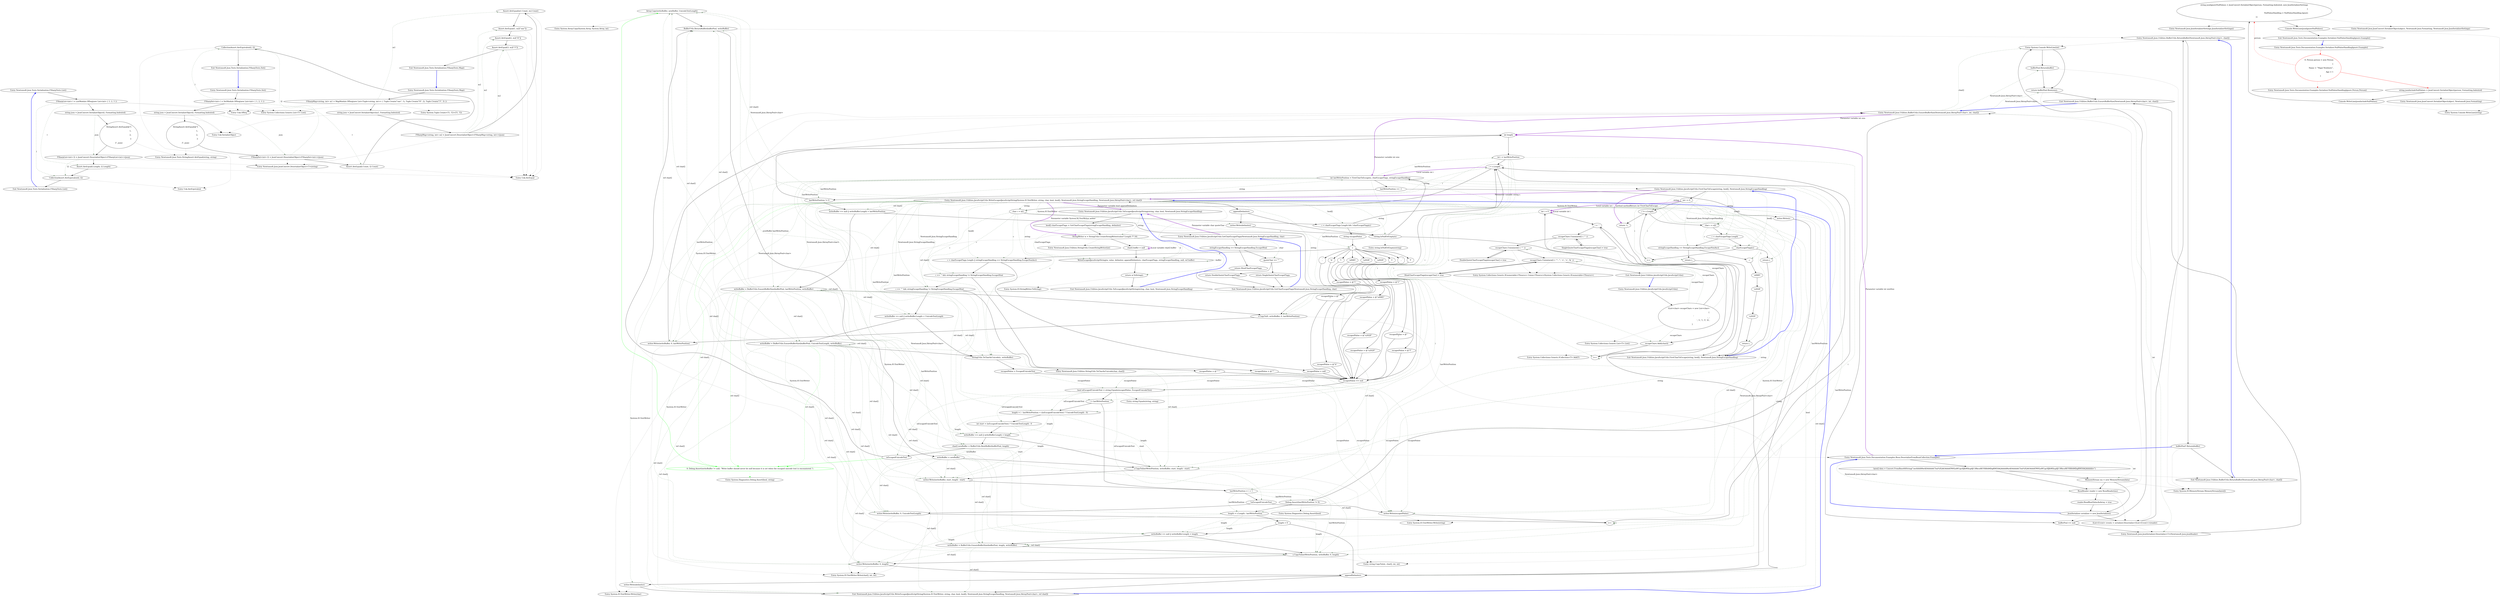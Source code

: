 digraph  {
m1_0 [cluster="Newtonsoft.Json.Tests.Serialization.FSharpTests.List()", file="FSharpTests.cs", label="Entry Newtonsoft.Json.Tests.Serialization.FSharpTests.List()", span="40-40"];
m1_1 [cluster="Newtonsoft.Json.Tests.Serialization.FSharpTests.List()", file="FSharpTests.cs", label="FSharpList<int> l = ListModule.OfSeq(new List<int> { 1, 2, 3 })", span="42-42"];
m1_2 [cluster="Newtonsoft.Json.Tests.Serialization.FSharpTests.List()", file="FSharpTests.cs", label="string json = JsonConvert.SerializeObject(l, Formatting.Indented)", span="44-44"];
m1_5 [cluster="Newtonsoft.Json.Tests.Serialization.FSharpTests.List()", file="FSharpTests.cs", label="Assert.AreEqual(l.Length, l2.Length)", span="54-54"];
m1_6 [cluster="Newtonsoft.Json.Tests.Serialization.FSharpTests.List()", file="FSharpTests.cs", label="CollectionAssert.AreEquivalent(l, l2)", span="55-55"];
m1_3 [cluster="Newtonsoft.Json.Tests.Serialization.FSharpTests.List()", file="FSharpTests.cs", label="StringAssert.AreEqual(@''[\r\n  1,\r\n  2,\r\n  3\r\n]'', json)", span="46-50"];
m1_4 [cluster="Newtonsoft.Json.Tests.Serialization.FSharpTests.List()", file="FSharpTests.cs", label="FSharpList<int> l2 = JsonConvert.DeserializeObject<FSharpList<int>>(json)", span="52-52"];
m1_7 [cluster="Newtonsoft.Json.Tests.Serialization.FSharpTests.List()", file="FSharpTests.cs", label="Exit Newtonsoft.Json.Tests.Serialization.FSharpTests.List()", span="40-40"];
m1_13 [cluster="Unk.AreEqual", file="FSharpTests.cs", label="Entry Unk.AreEqual", span=""];
m1_15 [cluster="Newtonsoft.Json.Tests.Serialization.FSharpTests.Set()", file="FSharpTests.cs", label="Entry Newtonsoft.Json.Tests.Serialization.FSharpTests.Set()", span="59-59"];
m1_16 [cluster="Newtonsoft.Json.Tests.Serialization.FSharpTests.Set()", file="FSharpTests.cs", label="FSharpSet<int> l = SetModule.OfSeq(new List<int> { 1, 2, 3 })", span="61-61"];
m1_17 [cluster="Newtonsoft.Json.Tests.Serialization.FSharpTests.Set()", file="FSharpTests.cs", label="string json = JsonConvert.SerializeObject(l, Formatting.Indented)", span="63-63"];
m1_20 [cluster="Newtonsoft.Json.Tests.Serialization.FSharpTests.Set()", file="FSharpTests.cs", label="Assert.AreEqual(l.Count, l2.Count)", span="73-73"];
m1_21 [cluster="Newtonsoft.Json.Tests.Serialization.FSharpTests.Set()", file="FSharpTests.cs", label="CollectionAssert.AreEquivalent(l, l2)", span="74-74"];
m1_18 [cluster="Newtonsoft.Json.Tests.Serialization.FSharpTests.Set()", file="FSharpTests.cs", label="StringAssert.AreEqual(@''[\r\n  1,\r\n  2,\r\n  3\r\n]'', json)", span="65-69"];
m1_19 [cluster="Newtonsoft.Json.Tests.Serialization.FSharpTests.Set()", file="FSharpTests.cs", label="FSharpSet<int> l2 = JsonConvert.DeserializeObject<FSharpSet<int>>(json)", span="71-71"];
m1_22 [cluster="Newtonsoft.Json.Tests.Serialization.FSharpTests.Set()", file="FSharpTests.cs", label="Exit Newtonsoft.Json.Tests.Serialization.FSharpTests.Set()", span="59-59"];
m1_10 [cluster="Unk.SerializeObject", file="FSharpTests.cs", label="Entry Unk.SerializeObject", span=""];
m1_14 [cluster="Unk.AreEquivalent", file="FSharpTests.cs", label="Entry Unk.AreEquivalent", span=""];
m1_11 [cluster="Newtonsoft.Json.Tests.StringAssert.AreEqual(string, string)", file="FSharpTests.cs", label="Entry Newtonsoft.Json.Tests.StringAssert.AreEqual(string, string)", span="338-338"];
m1_32 [cluster="System.Tuple.Create<T1, T2>(T1, T2)", file="FSharpTests.cs", label="Entry System.Tuple.Create<T1, T2>(T1, T2)", span="0-0"];
m1_23 [cluster="Newtonsoft.Json.Tests.Serialization.FSharpTests.Map()", file="FSharpTests.cs", label="Entry Newtonsoft.Json.Tests.Serialization.FSharpTests.Map()", span="78-78"];
m1_24 [cluster="Newtonsoft.Json.Tests.Serialization.FSharpTests.Map()", file="FSharpTests.cs", label="FSharpMap<string, int> m1 = MapModule.OfSeq(new List<Tuple<string, int>> { Tuple.Create(''one'', 1), Tuple.Create(''II'', 2), Tuple.Create(''3'', 3) })", span="80-80"];
m1_25 [cluster="Newtonsoft.Json.Tests.Serialization.FSharpTests.Map()", file="FSharpTests.cs", label="string json = JsonConvert.SerializeObject(m1, Formatting.Indented)", span="82-82"];
m1_27 [cluster="Newtonsoft.Json.Tests.Serialization.FSharpTests.Map()", file="FSharpTests.cs", label="Assert.AreEqual(m1.Count, m2.Count)", span="86-86"];
m1_26 [cluster="Newtonsoft.Json.Tests.Serialization.FSharpTests.Map()", file="FSharpTests.cs", label="FSharpMap<string, int> m2 = JsonConvert.DeserializeObject<FSharpMap<string, int>>(json)", span="84-84"];
m1_28 [cluster="Newtonsoft.Json.Tests.Serialization.FSharpTests.Map()", file="FSharpTests.cs", label="Assert.AreEqual(1, m2[''one''])", span="87-87"];
m1_29 [cluster="Newtonsoft.Json.Tests.Serialization.FSharpTests.Map()", file="FSharpTests.cs", label="Assert.AreEqual(2, m2[''II''])", span="88-88"];
m1_30 [cluster="Newtonsoft.Json.Tests.Serialization.FSharpTests.Map()", file="FSharpTests.cs", label="Assert.AreEqual(3, m2[''3''])", span="89-89"];
m1_31 [cluster="Newtonsoft.Json.Tests.Serialization.FSharpTests.Map()", file="FSharpTests.cs", label="Exit Newtonsoft.Json.Tests.Serialization.FSharpTests.Map()", span="78-78"];
m1_12 [cluster="Newtonsoft.Json.JsonConvert.DeserializeObject<T>(string)", file="FSharpTests.cs", label="Entry Newtonsoft.Json.JsonConvert.DeserializeObject<T>(string)", span="703-703"];
m1_9 [cluster="Unk.OfSeq", file="FSharpTests.cs", label="Entry Unk.OfSeq", span=""];
m1_8 [cluster="System.Collections.Generic.List<T>.List()", file="FSharpTests.cs", label="Entry System.Collections.Generic.List<T>.List()", span="0-0"];
m2_134 [cluster="System.Array.Copy(System.Array, System.Array, int)", file="JavaScriptUtils.cs", label="Entry System.Array.Copy(System.Array, System.Array, int)", span="0-0"];
m2_11 [cluster="Newtonsoft.Json.Utilities.BufferUtils.EnsureBufferSize(Newtonsoft.Json.IArrayPool<char>, int, char[])", file="JavaScriptUtils.cs", label="Entry Newtonsoft.Json.Utilities.BufferUtils.EnsureBufferSize(Newtonsoft.Json.IArrayPool<char>, int, char[])", span="59-59"];
m2_9 [cluster="Newtonsoft.Json.Utilities.BufferUtils.ReturnBuffer(Newtonsoft.Json.IArrayPool<char>, char[])", file="JavaScriptUtils.cs", label="Exit Newtonsoft.Json.Utilities.BufferUtils.ReturnBuffer(Newtonsoft.Json.IArrayPool<char>, char[])", span="54-54"];
m2_130 [cluster="System.IO.TextWriter.Write(char[], int, int)", file="JavaScriptUtils.cs", label="Entry System.IO.TextWriter.Write(char[], int, int)", span="0-0"];
m2_31 [cluster="System.Collections.Generic.List<T>.List()", file="JavaScriptUtils.cs", label="Entry System.Collections.Generic.List<T>.List()", span="0-0"];
m2_12 [cluster="Newtonsoft.Json.Utilities.BufferUtils.EnsureBufferSize(Newtonsoft.Json.IArrayPool<char>, int, char[])", file="JavaScriptUtils.cs", label="bufferPool == null", span="61-61"];
m2_13 [cluster="Newtonsoft.Json.JsonSerializer.Deserialize<T>(Newtonsoft.Json.JsonReader)", file="JavaScriptUtils.cs", label="Entry Newtonsoft.Json.JsonSerializer.Deserialize<T>(Newtonsoft.Json.JsonReader)", span="516-516"];
m2_14 [cluster="System.Console.WriteLine(int)", file="JavaScriptUtils.cs", label="Entry System.Console.WriteLine(int)", span="0-0"];
m2_15 [cluster="Newtonsoft.Json.Utilities.BufferUtils.EnsureBufferSize(Newtonsoft.Json.IArrayPool<char>, int, char[])", file="JavaScriptUtils.cs", label="bufferPool.Return(buffer)", span="68-68"];
m2_16 [cluster="Newtonsoft.Json.Utilities.BufferUtils.EnsureBufferSize(Newtonsoft.Json.IArrayPool<char>, int, char[])", file="JavaScriptUtils.cs", label="return bufferPool.Rent(size);", span="71-71"];
m2_17 [cluster="Newtonsoft.Json.Utilities.BufferUtils.EnsureBufferSize(Newtonsoft.Json.IArrayPool<char>, int, char[])", file="JavaScriptUtils.cs", label="Exit Newtonsoft.Json.Utilities.BufferUtils.EnsureBufferSize(Newtonsoft.Json.IArrayPool<char>, int, char[])", span="59-59"];
m2_143 [cluster="Newtonsoft.Json.Utilities.StringUtils.CreateStringWriter(int)", file="JavaScriptUtils.cs", label="Entry Newtonsoft.Json.Utilities.StringUtils.CreateStringWriter(int)", span="106-106"];
m2_18 [cluster="Newtonsoft.Json.Utilities.JavaScriptUtils.JavaScriptUtils()", file="JavaScriptUtils.cs", label="Entry Newtonsoft.Json.Utilities.JavaScriptUtils.JavaScriptUtils()", span="83-83"];
m2_20 [cluster="Newtonsoft.Json.Utilities.JavaScriptUtils.JavaScriptUtils()", file="JavaScriptUtils.cs", label="int i = 0", span="89-89"];
m2_19 [cluster="Newtonsoft.Json.Utilities.JavaScriptUtils.JavaScriptUtils()", file="JavaScriptUtils.cs", label="IList<char> escapeChars = new List<char>\r\n            {\r\n                '\n', '\r', '\t', '\\', '\f', '\b',\r\n            }", span="85-88"];
m2_21 [cluster="Newtonsoft.Json.Utilities.JavaScriptUtils.JavaScriptUtils()", file="JavaScriptUtils.cs", label="i < ' '", span="89-89"];
m2_22 [cluster="Newtonsoft.Json.Utilities.JavaScriptUtils.JavaScriptUtils()", file="JavaScriptUtils.cs", label="escapeChars.Add((char)i)", span="91-91"];
m2_23 [cluster="Newtonsoft.Json.Utilities.JavaScriptUtils.JavaScriptUtils()", file="JavaScriptUtils.cs", label="i++", span="89-89"];
m2_24 [cluster="Newtonsoft.Json.Utilities.JavaScriptUtils.JavaScriptUtils()", file="JavaScriptUtils.cs", label="escapeChars.Union(new[] { '\'' })", span="94-94"];
m2_26 [cluster="Newtonsoft.Json.Utilities.JavaScriptUtils.JavaScriptUtils()", file="JavaScriptUtils.cs", label="escapeChars.Union(new[] { '''' })", span="98-98"];
m2_28 [cluster="Newtonsoft.Json.Utilities.JavaScriptUtils.JavaScriptUtils()", file="JavaScriptUtils.cs", label="escapeChars.Union(new[] { '''', '\'', '<', '>', '&' })", span="102-102"];
m2_25 [cluster="Newtonsoft.Json.Utilities.JavaScriptUtils.JavaScriptUtils()", file="JavaScriptUtils.cs", label="SingleQuoteCharEscapeFlags[escapeChar] = true", span="96-96"];
m2_27 [cluster="Newtonsoft.Json.Utilities.JavaScriptUtils.JavaScriptUtils()", file="JavaScriptUtils.cs", label="DoubleQuoteCharEscapeFlags[escapeChar] = true", span="100-100"];
m2_29 [cluster="Newtonsoft.Json.Utilities.JavaScriptUtils.JavaScriptUtils()", file="JavaScriptUtils.cs", label="HtmlCharEscapeFlags[escapeChar] = true", span="104-104"];
m2_30 [cluster="Newtonsoft.Json.Utilities.JavaScriptUtils.JavaScriptUtils()", file="JavaScriptUtils.cs", label="Exit Newtonsoft.Json.Utilities.JavaScriptUtils.JavaScriptUtils()", span="83-83"];
m2_127 [cluster="Newtonsoft.Json.Utilities.JavaScriptUtils.FirstCharToEscape(string, bool[], Newtonsoft.Json.StringEscapeHandling)", file="JavaScriptUtils.cs", label="Entry Newtonsoft.Json.Utilities.JavaScriptUtils.FirstCharToEscape(string, bool[], Newtonsoft.Json.StringEscapeHandling)", span="328-328"];
m2_145 [cluster="Newtonsoft.Json.Utilities.JavaScriptUtils.FirstCharToEscape(string, bool[], Newtonsoft.Json.StringEscapeHandling)", file="JavaScriptUtils.cs", label="int i = 0", span="330-330"];
m2_146 [cluster="Newtonsoft.Json.Utilities.JavaScriptUtils.FirstCharToEscape(string, bool[], Newtonsoft.Json.StringEscapeHandling)", file="JavaScriptUtils.cs", label="i != s.Length", span="330-330"];
m2_147 [cluster="Newtonsoft.Json.Utilities.JavaScriptUtils.FirstCharToEscape(string, bool[], Newtonsoft.Json.StringEscapeHandling)", file="JavaScriptUtils.cs", label="char c = s[i]", span="332-332"];
m2_148 [cluster="Newtonsoft.Json.Utilities.JavaScriptUtils.FirstCharToEscape(string, bool[], Newtonsoft.Json.StringEscapeHandling)", file="JavaScriptUtils.cs", label="c < charEscapeFlags.Length", span="334-334"];
m2_149 [cluster="Newtonsoft.Json.Utilities.JavaScriptUtils.FirstCharToEscape(string, bool[], Newtonsoft.Json.StringEscapeHandling)", file="JavaScriptUtils.cs", label="charEscapeFlags[c]", span="336-336"];
m2_151 [cluster="Newtonsoft.Json.Utilities.JavaScriptUtils.FirstCharToEscape(string, bool[], Newtonsoft.Json.StringEscapeHandling)", file="JavaScriptUtils.cs", label="stringEscapeHandling == StringEscapeHandling.EscapeNonAscii", span="341-341"];
m2_159 [cluster="Newtonsoft.Json.Utilities.JavaScriptUtils.FirstCharToEscape(string, bool[], Newtonsoft.Json.StringEscapeHandling)", file="JavaScriptUtils.cs", label="return -1;", span="357-357"];
m2_150 [cluster="Newtonsoft.Json.Utilities.JavaScriptUtils.FirstCharToEscape(string, bool[], Newtonsoft.Json.StringEscapeHandling)", file="JavaScriptUtils.cs", label="return i;", span="338-338"];
m2_152 [cluster="Newtonsoft.Json.Utilities.JavaScriptUtils.FirstCharToEscape(string, bool[], Newtonsoft.Json.StringEscapeHandling)", file="JavaScriptUtils.cs", label="return i;", span="343-343"];
m2_157 [cluster="Newtonsoft.Json.Utilities.JavaScriptUtils.FirstCharToEscape(string, bool[], Newtonsoft.Json.StringEscapeHandling)", file="JavaScriptUtils.cs", label="return i;", span="352-352"];
m2_158 [cluster="Newtonsoft.Json.Utilities.JavaScriptUtils.FirstCharToEscape(string, bool[], Newtonsoft.Json.StringEscapeHandling)", file="JavaScriptUtils.cs", label="i++", span="330-330"];
m2_153 [cluster="Newtonsoft.Json.Utilities.JavaScriptUtils.FirstCharToEscape(string, bool[], Newtonsoft.Json.StringEscapeHandling)", file="JavaScriptUtils.cs", label=c, span="347-347"];
m2_156 [cluster="Newtonsoft.Json.Utilities.JavaScriptUtils.FirstCharToEscape(string, bool[], Newtonsoft.Json.StringEscapeHandling)", file="JavaScriptUtils.cs", label="'\u2029'", span="351-351"];
m2_154 [cluster="Newtonsoft.Json.Utilities.JavaScriptUtils.FirstCharToEscape(string, bool[], Newtonsoft.Json.StringEscapeHandling)", file="JavaScriptUtils.cs", label="'\u0085'", span="349-349"];
m2_155 [cluster="Newtonsoft.Json.Utilities.JavaScriptUtils.FirstCharToEscape(string, bool[], Newtonsoft.Json.StringEscapeHandling)", file="JavaScriptUtils.cs", label="'\u2028'", span="350-350"];
m2_160 [cluster="Newtonsoft.Json.Utilities.JavaScriptUtils.FirstCharToEscape(string, bool[], Newtonsoft.Json.StringEscapeHandling)", file="JavaScriptUtils.cs", label="Exit Newtonsoft.Json.Utilities.JavaScriptUtils.FirstCharToEscape(string, bool[], Newtonsoft.Json.StringEscapeHandling)", span="328-328"];
m2_132 [cluster="string.Equals(string, string)", file="JavaScriptUtils.cs", label="Entry string.Equals(string, string)", span="0-0"];
m2_133 [cluster="System.Diagnostics.Debug.Assert(bool, string)", file="JavaScriptUtils.cs", label="Entry System.Diagnostics.Debug.Assert(bool, string)", span="0-0"];
m2_34 [cluster="Newtonsoft.Json.Utilities.JavaScriptUtils.GetCharEscapeFlags(Newtonsoft.Json.StringEscapeHandling, char)", file="JavaScriptUtils.cs", label="Entry Newtonsoft.Json.Utilities.JavaScriptUtils.GetCharEscapeFlags(Newtonsoft.Json.StringEscapeHandling, char)", span="110-110"];
m2_35 [cluster="Newtonsoft.Json.Utilities.JavaScriptUtils.GetCharEscapeFlags(Newtonsoft.Json.StringEscapeHandling, char)", file="JavaScriptUtils.cs", label="stringEscapeHandling == StringEscapeHandling.EscapeHtml", span="112-112"];
m2_37 [cluster="Newtonsoft.Json.Utilities.JavaScriptUtils.GetCharEscapeFlags(Newtonsoft.Json.StringEscapeHandling, char)", file="JavaScriptUtils.cs", label="quoteChar == ''''", span="117-117"];
m2_36 [cluster="Newtonsoft.Json.Utilities.JavaScriptUtils.GetCharEscapeFlags(Newtonsoft.Json.StringEscapeHandling, char)", file="JavaScriptUtils.cs", label="return HtmlCharEscapeFlags;", span="114-114"];
m2_38 [cluster="Newtonsoft.Json.Utilities.JavaScriptUtils.GetCharEscapeFlags(Newtonsoft.Json.StringEscapeHandling, char)", file="JavaScriptUtils.cs", label="return DoubleQuoteCharEscapeFlags;", span="119-119"];
m2_39 [cluster="Newtonsoft.Json.Utilities.JavaScriptUtils.GetCharEscapeFlags(Newtonsoft.Json.StringEscapeHandling, char)", file="JavaScriptUtils.cs", label="return SingleQuoteCharEscapeFlags;", span="122-122"];
m2_40 [cluster="Newtonsoft.Json.Utilities.JavaScriptUtils.GetCharEscapeFlags(Newtonsoft.Json.StringEscapeHandling, char)", file="JavaScriptUtils.cs", label="Exit Newtonsoft.Json.Utilities.JavaScriptUtils.GetCharEscapeFlags(Newtonsoft.Json.StringEscapeHandling, char)", span="110-110"];
m2_33 [cluster="System.Collections.Generic.IEnumerable<TSource>.Union<TSource>(System.Collections.Generic.IEnumerable<TSource>)", file="JavaScriptUtils.cs", label="Entry System.Collections.Generic.IEnumerable<TSource>.Union<TSource>(System.Collections.Generic.IEnumerable<TSource>)", span="1164-1164"];
m2_6 [cluster="Newtonsoft.Json.Tests.Documentation.Examples.Bson.DeserializeFromBsonCollection.Example()", file="JavaScriptUtils.cs", label="IList<Event> events = serializer.Deserialize<IList<Event>>(reader)", span="31-31"];
m2_0 [cluster="Newtonsoft.Json.Tests.Documentation.Examples.Bson.DeserializeFromBsonCollection.Example()", file="JavaScriptUtils.cs", label="Entry Newtonsoft.Json.Tests.Documentation.Examples.Bson.DeserializeFromBsonCollection.Example()", span="19-19"];
m2_1 [cluster="Newtonsoft.Json.Tests.Documentation.Examples.Bson.DeserializeFromBsonCollection.Example()", file="JavaScriptUtils.cs", label="byte[] data = Convert.FromBase64String(''awAAAAMwADAAAAACTmFtZQAOAAAATW92aWUgcHJlbWllcgAJU3RhcnREYXRlAMDgKWE8AQAAAAMxADAAAAACTmFtZQAOAAAATW92aWUgcHJlbWllcgAJU3RhcnREYXRlAMDgKWE8AQAAAAA='')", span="22-22"];
m2_2 [cluster="Newtonsoft.Json.Tests.Documentation.Examples.Bson.DeserializeFromBsonCollection.Example()", file="JavaScriptUtils.cs", label="MemoryStream ms = new MemoryStream(data)", span="24-24"];
m2_3 [cluster="Newtonsoft.Json.Tests.Documentation.Examples.Bson.DeserializeFromBsonCollection.Example()", file="JavaScriptUtils.cs", label="BsonReader reader = new BsonReader(ms)", span="25-25"];
m2_4 [cluster="Newtonsoft.Json.Tests.Documentation.Examples.Bson.DeserializeFromBsonCollection.Example()", file="JavaScriptUtils.cs", label="reader.ReadRootValueAsArray = true", span="27-27"];
m2_5 [cluster="Newtonsoft.Json.Tests.Documentation.Examples.Bson.DeserializeFromBsonCollection.Example()", file="JavaScriptUtils.cs", label="JsonSerializer serializer = new JsonSerializer()", span="29-29"];
m2_10 [cluster="System.IO.MemoryStream.MemoryStream(byte[])", file="JavaScriptUtils.cs", label="Entry System.IO.MemoryStream.MemoryStream(byte[])", span="0-0"];
m2_129 [cluster="string.CopyTo(int, char[], int, int)", file="JavaScriptUtils.cs", label="Entry string.CopyTo(int, char[], int, int)", span="0-0"];
m2_32 [cluster="System.Collections.Generic.ICollection<T>.Add(T)", file="JavaScriptUtils.cs", label="Entry System.Collections.Generic.ICollection<T>.Add(T)", span="0-0"];
m2_144 [cluster="System.IO.StringWriter.ToString()", file="JavaScriptUtils.cs", label="Entry System.IO.StringWriter.ToString()", span="0-0"];
m2_136 [cluster="Newtonsoft.Json.Utilities.JavaScriptUtils.ToEscapedJavaScriptString(string, char, bool, Newtonsoft.Json.StringEscapeHandling)", file="JavaScriptUtils.cs", label="Entry Newtonsoft.Json.Utilities.JavaScriptUtils.ToEscapedJavaScriptString(string, char, bool, Newtonsoft.Json.StringEscapeHandling)", span="316-316"];
m2_140 [cluster="Newtonsoft.Json.Utilities.JavaScriptUtils.ToEscapedJavaScriptString(string, char, bool, Newtonsoft.Json.StringEscapeHandling)", file="JavaScriptUtils.cs", label="WriteEscapedJavaScriptString(w, value, delimiter, appendDelimiters, charEscapeFlags, stringEscapeHandling, null, ref buffer)", span="323-323"];
m2_138 [cluster="Newtonsoft.Json.Utilities.JavaScriptUtils.ToEscapedJavaScriptString(string, char, bool, Newtonsoft.Json.StringEscapeHandling)", file="JavaScriptUtils.cs", label="StringWriter w = StringUtils.CreateStringWriter(value?.Length ?? 16)", span="320-320"];
m2_137 [cluster="Newtonsoft.Json.Utilities.JavaScriptUtils.ToEscapedJavaScriptString(string, char, bool, Newtonsoft.Json.StringEscapeHandling)", file="JavaScriptUtils.cs", label="bool[] charEscapeFlags = GetCharEscapeFlags(stringEscapeHandling, delimiter)", span="318-318"];
m2_139 [cluster="Newtonsoft.Json.Utilities.JavaScriptUtils.ToEscapedJavaScriptString(string, char, bool, Newtonsoft.Json.StringEscapeHandling)", file="JavaScriptUtils.cs", label="char[] buffer = null", span="322-322"];
m2_141 [cluster="Newtonsoft.Json.Utilities.JavaScriptUtils.ToEscapedJavaScriptString(string, char, bool, Newtonsoft.Json.StringEscapeHandling)", file="JavaScriptUtils.cs", label="return w.ToString();", span="324-324"];
m2_142 [cluster="Newtonsoft.Json.Utilities.JavaScriptUtils.ToEscapedJavaScriptString(string, char, bool, Newtonsoft.Json.StringEscapeHandling)", file="JavaScriptUtils.cs", label="Exit Newtonsoft.Json.Utilities.JavaScriptUtils.ToEscapedJavaScriptString(string, char, bool, Newtonsoft.Json.StringEscapeHandling)", span="316-316"];
m2_7 [cluster="Newtonsoft.Json.Utilities.BufferUtils.ReturnBuffer(Newtonsoft.Json.IArrayPool<char>, char[])", file="JavaScriptUtils.cs", label="Entry Newtonsoft.Json.Utilities.BufferUtils.ReturnBuffer(Newtonsoft.Json.IArrayPool<char>, char[])", span="54-54"];
m2_8 [cluster="Newtonsoft.Json.Utilities.BufferUtils.ReturnBuffer(Newtonsoft.Json.IArrayPool<char>, char[])", file="JavaScriptUtils.cs", label="bufferPool?.Return(buffer)", span="56-56"];
m2_135 [cluster="System.Diagnostics.Debug.Assert(bool)", file="JavaScriptUtils.cs", label="Entry System.Diagnostics.Debug.Assert(bool)", span="0-0"];
m2_126 [cluster="string.IsNullOrEmpty(string)", file="JavaScriptUtils.cs", label="Entry string.IsNullOrEmpty(string)", span="0-0"];
m2_49 [cluster="Newtonsoft.Json.Utilities.JavaScriptUtils.WriteEscapedJavaScriptString(System.IO.TextWriter, string, char, bool, bool[], Newtonsoft.Json.StringEscapeHandling, Newtonsoft.Json.IArrayPool<char>, ref char[])", file="JavaScriptUtils.cs", label="Entry Newtonsoft.Json.Utilities.JavaScriptUtils.WriteEscapedJavaScriptString(System.IO.TextWriter, string, char, bool, bool[], Newtonsoft.Json.StringEscapeHandling, Newtonsoft.Json.IArrayPool<char>, ref char[])", span="143-143"];
m2_104 [cluster="Newtonsoft.Json.Utilities.JavaScriptUtils.WriteEscapedJavaScriptString(System.IO.TextWriter, string, char, bool, bool[], Newtonsoft.Json.StringEscapeHandling, Newtonsoft.Json.IArrayPool<char>, ref char[])", color=green, community=0, file="JavaScriptUtils.cs", label="0: Debug.Assert(writeBuffer != null, ''Write buffer should never be null because it is set when the escaped unicode text is encountered.'')", span="265-265"];
m2_58 [cluster="Newtonsoft.Json.Utilities.JavaScriptUtils.WriteEscapedJavaScriptString(System.IO.TextWriter, string, char, bool, bool[], Newtonsoft.Json.StringEscapeHandling, Newtonsoft.Json.IArrayPool<char>, ref char[])", file="JavaScriptUtils.cs", label="writeBuffer = BufferUtils.EnsureBufferSize(bufferPool, lastWritePosition, writeBuffer)", span="165-165"];
m2_92 [cluster="Newtonsoft.Json.Utilities.JavaScriptUtils.WriteEscapedJavaScriptString(System.IO.TextWriter, string, char, bool, bool[], Newtonsoft.Json.StringEscapeHandling, Newtonsoft.Json.IArrayPool<char>, ref char[])", file="JavaScriptUtils.cs", label="writeBuffer = BufferUtils.EnsureBufferSize(bufferPool, UnicodeTextLength, writeBuffer)", span="229-229"];
m2_103 [cluster="Newtonsoft.Json.Utilities.JavaScriptUtils.WriteEscapedJavaScriptString(System.IO.TextWriter, string, char, bool, bool[], Newtonsoft.Json.StringEscapeHandling, Newtonsoft.Json.IArrayPool<char>, ref char[])", file="JavaScriptUtils.cs", label=isEscapedUnicodeText, span="263-263"];
m2_105 [cluster="Newtonsoft.Json.Utilities.JavaScriptUtils.WriteEscapedJavaScriptString(System.IO.TextWriter, string, char, bool, bool[], Newtonsoft.Json.StringEscapeHandling, Newtonsoft.Json.IArrayPool<char>, ref char[])", file="JavaScriptUtils.cs", label="Array.Copy(writeBuffer, newBuffer, UnicodeTextLength)", span="267-267"];
m2_50 [cluster="Newtonsoft.Json.Utilities.JavaScriptUtils.WriteEscapedJavaScriptString(System.IO.TextWriter, string, char, bool, bool[], Newtonsoft.Json.StringEscapeHandling, Newtonsoft.Json.IArrayPool<char>, ref char[])", file="JavaScriptUtils.cs", label=appendDelimiters, span="147-147"];
m2_51 [cluster="Newtonsoft.Json.Utilities.JavaScriptUtils.WriteEscapedJavaScriptString(System.IO.TextWriter, string, char, bool, bool[], Newtonsoft.Json.StringEscapeHandling, Newtonsoft.Json.IArrayPool<char>, ref char[])", file="JavaScriptUtils.cs", label="writer.Write(delimiter)", span="149-149"];
m2_52 [cluster="Newtonsoft.Json.Utilities.JavaScriptUtils.WriteEscapedJavaScriptString(System.IO.TextWriter, string, char, bool, bool[], Newtonsoft.Json.StringEscapeHandling, Newtonsoft.Json.IArrayPool<char>, ref char[])", file="JavaScriptUtils.cs", label="!string.IsNullOrEmpty(s)", span="152-152"];
m2_53 [cluster="Newtonsoft.Json.Utilities.JavaScriptUtils.WriteEscapedJavaScriptString(System.IO.TextWriter, string, char, bool, bool[], Newtonsoft.Json.StringEscapeHandling, Newtonsoft.Json.IArrayPool<char>, ref char[])", file="JavaScriptUtils.cs", label="int lastWritePosition = FirstCharToEscape(s, charEscapeFlags, stringEscapeHandling)", span="154-154"];
m2_55 [cluster="Newtonsoft.Json.Utilities.JavaScriptUtils.WriteEscapedJavaScriptString(System.IO.TextWriter, string, char, bool, bool[], Newtonsoft.Json.StringEscapeHandling, Newtonsoft.Json.IArrayPool<char>, ref char[])", file="JavaScriptUtils.cs", label="writer.Write(s)", span="157-157"];
m2_57 [cluster="Newtonsoft.Json.Utilities.JavaScriptUtils.WriteEscapedJavaScriptString(System.IO.TextWriter, string, char, bool, bool[], Newtonsoft.Json.StringEscapeHandling, Newtonsoft.Json.IArrayPool<char>, ref char[])", file="JavaScriptUtils.cs", label="writeBuffer == null || writeBuffer.Length < lastWritePosition", span="163-163"];
m2_59 [cluster="Newtonsoft.Json.Utilities.JavaScriptUtils.WriteEscapedJavaScriptString(System.IO.TextWriter, string, char, bool, bool[], Newtonsoft.Json.StringEscapeHandling, Newtonsoft.Json.IArrayPool<char>, ref char[])", file="JavaScriptUtils.cs", label="s.CopyTo(0, writeBuffer, 0, lastWritePosition)", span="169-169"];
m2_60 [cluster="Newtonsoft.Json.Utilities.JavaScriptUtils.WriteEscapedJavaScriptString(System.IO.TextWriter, string, char, bool, bool[], Newtonsoft.Json.StringEscapeHandling, Newtonsoft.Json.IArrayPool<char>, ref char[])", file="JavaScriptUtils.cs", label="writer.Write(writeBuffer, 0, lastWritePosition)", span="170-170"];
m2_63 [cluster="Newtonsoft.Json.Utilities.JavaScriptUtils.WriteEscapedJavaScriptString(System.IO.TextWriter, string, char, bool, bool[], Newtonsoft.Json.StringEscapeHandling, Newtonsoft.Json.IArrayPool<char>, ref char[])", file="JavaScriptUtils.cs", label="i < s.Length", span="174-174"];
m2_64 [cluster="Newtonsoft.Json.Utilities.JavaScriptUtils.WriteEscapedJavaScriptString(System.IO.TextWriter, string, char, bool, bool[], Newtonsoft.Json.StringEscapeHandling, Newtonsoft.Json.IArrayPool<char>, ref char[])", file="JavaScriptUtils.cs", label="char c = s[i]", span="176-176"];
m2_65 [cluster="Newtonsoft.Json.Utilities.JavaScriptUtils.WriteEscapedJavaScriptString(System.IO.TextWriter, string, char, bool, bool[], Newtonsoft.Json.StringEscapeHandling, Newtonsoft.Json.IArrayPool<char>, ref char[])", file="JavaScriptUtils.cs", label="c < charEscapeFlags.Length && !charEscapeFlags[c]", span="178-178"];
m2_86 [cluster="Newtonsoft.Json.Utilities.JavaScriptUtils.WriteEscapedJavaScriptString(System.IO.TextWriter, string, char, bool, bool[], Newtonsoft.Json.StringEscapeHandling, Newtonsoft.Json.IArrayPool<char>, ref char[])", file="JavaScriptUtils.cs", label="c < charEscapeFlags.Length || stringEscapeHandling == StringEscapeHandling.EscapeNonAscii", span="215-215"];
m2_87 [cluster="Newtonsoft.Json.Utilities.JavaScriptUtils.WriteEscapedJavaScriptString(System.IO.TextWriter, string, char, bool, bool[], Newtonsoft.Json.StringEscapeHandling, Newtonsoft.Json.IArrayPool<char>, ref char[])", file="JavaScriptUtils.cs", label="c == '\'' && stringEscapeHandling != StringEscapeHandling.EscapeHtml", span="217-217"];
m2_89 [cluster="Newtonsoft.Json.Utilities.JavaScriptUtils.WriteEscapedJavaScriptString(System.IO.TextWriter, string, char, bool, bool[], Newtonsoft.Json.StringEscapeHandling, Newtonsoft.Json.IArrayPool<char>, ref char[])", file="JavaScriptUtils.cs", label="c == '''' && stringEscapeHandling != StringEscapeHandling.EscapeHtml", span="221-221"];
m2_91 [cluster="Newtonsoft.Json.Utilities.JavaScriptUtils.WriteEscapedJavaScriptString(System.IO.TextWriter, string, char, bool, bool[], Newtonsoft.Json.StringEscapeHandling, Newtonsoft.Json.IArrayPool<char>, ref char[])", file="JavaScriptUtils.cs", label="writeBuffer == null || writeBuffer.Length < UnicodeTextLength", span="227-227"];
m2_93 [cluster="Newtonsoft.Json.Utilities.JavaScriptUtils.WriteEscapedJavaScriptString(System.IO.TextWriter, string, char, bool, bool[], Newtonsoft.Json.StringEscapeHandling, Newtonsoft.Json.IArrayPool<char>, ref char[])", file="JavaScriptUtils.cs", label="StringUtils.ToCharAsUnicode(c, writeBuffer)", span="232-232"];
m2_101 [cluster="Newtonsoft.Json.Utilities.JavaScriptUtils.WriteEscapedJavaScriptString(System.IO.TextWriter, string, char, bool, bool[], Newtonsoft.Json.StringEscapeHandling, Newtonsoft.Json.IArrayPool<char>, ref char[])", file="JavaScriptUtils.cs", label="writeBuffer == null || writeBuffer.Length < length", span="257-257"];
m2_102 [cluster="Newtonsoft.Json.Utilities.JavaScriptUtils.WriteEscapedJavaScriptString(System.IO.TextWriter, string, char, bool, bool[], Newtonsoft.Json.StringEscapeHandling, Newtonsoft.Json.IArrayPool<char>, ref char[])", file="JavaScriptUtils.cs", label="char[] newBuffer = BufferUtils.RentBuffer(bufferPool, length)", span="259-259"];
m2_106 [cluster="Newtonsoft.Json.Utilities.JavaScriptUtils.WriteEscapedJavaScriptString(System.IO.TextWriter, string, char, bool, bool[], Newtonsoft.Json.StringEscapeHandling, Newtonsoft.Json.IArrayPool<char>, ref char[])", file="JavaScriptUtils.cs", label="BufferUtils.ReturnBuffer(bufferPool, writeBuffer)", span="270-270"];
m2_108 [cluster="Newtonsoft.Json.Utilities.JavaScriptUtils.WriteEscapedJavaScriptString(System.IO.TextWriter, string, char, bool, bool[], Newtonsoft.Json.StringEscapeHandling, Newtonsoft.Json.IArrayPool<char>, ref char[])", file="JavaScriptUtils.cs", label="s.CopyTo(lastWritePosition, writeBuffer, start, length - start)", span="275-275"];
m2_109 [cluster="Newtonsoft.Json.Utilities.JavaScriptUtils.WriteEscapedJavaScriptString(System.IO.TextWriter, string, char, bool, bool[], Newtonsoft.Json.StringEscapeHandling, Newtonsoft.Json.IArrayPool<char>, ref char[])", file="JavaScriptUtils.cs", label="writer.Write(writeBuffer, start, length - start)", span="278-278"];
m2_112 [cluster="Newtonsoft.Json.Utilities.JavaScriptUtils.WriteEscapedJavaScriptString(System.IO.TextWriter, string, char, bool, bool[], Newtonsoft.Json.StringEscapeHandling, Newtonsoft.Json.IArrayPool<char>, ref char[])", file="JavaScriptUtils.cs", label="writer.Write(escapedValue)", span="284-284"];
m2_113 [cluster="Newtonsoft.Json.Utilities.JavaScriptUtils.WriteEscapedJavaScriptString(System.IO.TextWriter, string, char, bool, bool[], Newtonsoft.Json.StringEscapeHandling, Newtonsoft.Json.IArrayPool<char>, ref char[])", file="JavaScriptUtils.cs", label="writer.Write(writeBuffer, 0, UnicodeTextLength)", span="288-288"];
m2_116 [cluster="Newtonsoft.Json.Utilities.JavaScriptUtils.WriteEscapedJavaScriptString(System.IO.TextWriter, string, char, bool, bool[], Newtonsoft.Json.StringEscapeHandling, Newtonsoft.Json.IArrayPool<char>, ref char[])", file="JavaScriptUtils.cs", label="length = s.Length - lastWritePosition", span="293-293"];
m2_118 [cluster="Newtonsoft.Json.Utilities.JavaScriptUtils.WriteEscapedJavaScriptString(System.IO.TextWriter, string, char, bool, bool[], Newtonsoft.Json.StringEscapeHandling, Newtonsoft.Json.IArrayPool<char>, ref char[])", file="JavaScriptUtils.cs", label="writeBuffer == null || writeBuffer.Length < length", span="296-296"];
m2_119 [cluster="Newtonsoft.Json.Utilities.JavaScriptUtils.WriteEscapedJavaScriptString(System.IO.TextWriter, string, char, bool, bool[], Newtonsoft.Json.StringEscapeHandling, Newtonsoft.Json.IArrayPool<char>, ref char[])", file="JavaScriptUtils.cs", label="writeBuffer = BufferUtils.EnsureBufferSize(bufferPool, length, writeBuffer)", span="298-298"];
m2_120 [cluster="Newtonsoft.Json.Utilities.JavaScriptUtils.WriteEscapedJavaScriptString(System.IO.TextWriter, string, char, bool, bool[], Newtonsoft.Json.StringEscapeHandling, Newtonsoft.Json.IArrayPool<char>, ref char[])", file="JavaScriptUtils.cs", label="s.CopyTo(lastWritePosition, writeBuffer, 0, length)", span="301-301"];
m2_121 [cluster="Newtonsoft.Json.Utilities.JavaScriptUtils.WriteEscapedJavaScriptString(System.IO.TextWriter, string, char, bool, bool[], Newtonsoft.Json.StringEscapeHandling, Newtonsoft.Json.IArrayPool<char>, ref char[])", file="JavaScriptUtils.cs", label="writer.Write(writeBuffer, 0, length)", span="304-304"];
m2_122 [cluster="Newtonsoft.Json.Utilities.JavaScriptUtils.WriteEscapedJavaScriptString(System.IO.TextWriter, string, char, bool, bool[], Newtonsoft.Json.StringEscapeHandling, Newtonsoft.Json.IArrayPool<char>, ref char[])", file="JavaScriptUtils.cs", label=appendDelimiters, span="310-310"];
m2_123 [cluster="Newtonsoft.Json.Utilities.JavaScriptUtils.WriteEscapedJavaScriptString(System.IO.TextWriter, string, char, bool, bool[], Newtonsoft.Json.StringEscapeHandling, Newtonsoft.Json.IArrayPool<char>, ref char[])", file="JavaScriptUtils.cs", label="writer.Write(delimiter)", span="312-312"];
m2_97 [cluster="Newtonsoft.Json.Utilities.JavaScriptUtils.WriteEscapedJavaScriptString(System.IO.TextWriter, string, char, bool, bool[], Newtonsoft.Json.StringEscapeHandling, Newtonsoft.Json.IArrayPool<char>, ref char[])", file="JavaScriptUtils.cs", label="bool isEscapedUnicodeText = string.Equals(escapedValue, EscapedUnicodeText)", span="250-250"];
m2_107 [cluster="Newtonsoft.Json.Utilities.JavaScriptUtils.WriteEscapedJavaScriptString(System.IO.TextWriter, string, char, bool, bool[], Newtonsoft.Json.StringEscapeHandling, Newtonsoft.Json.IArrayPool<char>, ref char[])", file="JavaScriptUtils.cs", label="writeBuffer = newBuffer", span="272-272"];
m2_54 [cluster="Newtonsoft.Json.Utilities.JavaScriptUtils.WriteEscapedJavaScriptString(System.IO.TextWriter, string, char, bool, bool[], Newtonsoft.Json.StringEscapeHandling, Newtonsoft.Json.IArrayPool<char>, ref char[])", file="JavaScriptUtils.cs", label="lastWritePosition == -1", span="155-155"];
m2_56 [cluster="Newtonsoft.Json.Utilities.JavaScriptUtils.WriteEscapedJavaScriptString(System.IO.TextWriter, string, char, bool, bool[], Newtonsoft.Json.StringEscapeHandling, Newtonsoft.Json.IArrayPool<char>, ref char[])", file="JavaScriptUtils.cs", label="lastWritePosition != 0", span="161-161"];
m2_62 [cluster="Newtonsoft.Json.Utilities.JavaScriptUtils.WriteEscapedJavaScriptString(System.IO.TextWriter, string, char, bool, bool[], Newtonsoft.Json.StringEscapeHandling, Newtonsoft.Json.IArrayPool<char>, ref char[])", file="JavaScriptUtils.cs", label="int i = lastWritePosition", span="174-174"];
m2_98 [cluster="Newtonsoft.Json.Utilities.JavaScriptUtils.WriteEscapedJavaScriptString(System.IO.TextWriter, string, char, bool, bool[], Newtonsoft.Json.StringEscapeHandling, Newtonsoft.Json.IArrayPool<char>, ref char[])", file="JavaScriptUtils.cs", label="i > lastWritePosition", span="252-252"];
m2_99 [cluster="Newtonsoft.Json.Utilities.JavaScriptUtils.WriteEscapedJavaScriptString(System.IO.TextWriter, string, char, bool, bool[], Newtonsoft.Json.StringEscapeHandling, Newtonsoft.Json.IArrayPool<char>, ref char[])", file="JavaScriptUtils.cs", label="length = i - lastWritePosition + ((isEscapedUnicodeText) ? UnicodeTextLength : 0)", span="254-254"];
m2_115 [cluster="Newtonsoft.Json.Utilities.JavaScriptUtils.WriteEscapedJavaScriptString(System.IO.TextWriter, string, char, bool, bool[], Newtonsoft.Json.StringEscapeHandling, Newtonsoft.Json.IArrayPool<char>, ref char[])", file="JavaScriptUtils.cs", label="Debug.Assert(lastWritePosition != 0)", span="292-292"];
m2_61 [cluster="Newtonsoft.Json.Utilities.JavaScriptUtils.WriteEscapedJavaScriptString(System.IO.TextWriter, string, char, bool, bool[], Newtonsoft.Json.StringEscapeHandling, Newtonsoft.Json.IArrayPool<char>, ref char[])", file="JavaScriptUtils.cs", label="int length", span="173-173"];
m2_114 [cluster="Newtonsoft.Json.Utilities.JavaScriptUtils.WriteEscapedJavaScriptString(System.IO.TextWriter, string, char, bool, bool[], Newtonsoft.Json.StringEscapeHandling, Newtonsoft.Json.IArrayPool<char>, ref char[])", file="JavaScriptUtils.cs", label="i++", span="174-174"];
m2_96 [cluster="Newtonsoft.Json.Utilities.JavaScriptUtils.WriteEscapedJavaScriptString(System.IO.TextWriter, string, char, bool, bool[], Newtonsoft.Json.StringEscapeHandling, Newtonsoft.Json.IArrayPool<char>, ref char[])", file="JavaScriptUtils.cs", label="escapedValue == null", span="245-245"];
m2_67 [cluster="Newtonsoft.Json.Utilities.JavaScriptUtils.WriteEscapedJavaScriptString(System.IO.TextWriter, string, char, bool, bool[], Newtonsoft.Json.StringEscapeHandling, Newtonsoft.Json.IArrayPool<char>, ref char[])", file="JavaScriptUtils.cs", label=c, span="185-185"];
m2_66 [cluster="Newtonsoft.Json.Utilities.JavaScriptUtils.WriteEscapedJavaScriptString(System.IO.TextWriter, string, char, bool, bool[], Newtonsoft.Json.StringEscapeHandling, Newtonsoft.Json.IArrayPool<char>, ref char[])", file="JavaScriptUtils.cs", label="string escapedValue", span="183-183"];
m2_95 [cluster="Newtonsoft.Json.Utilities.JavaScriptUtils.WriteEscapedJavaScriptString(System.IO.TextWriter, string, char, bool, bool[], Newtonsoft.Json.StringEscapeHandling, Newtonsoft.Json.IArrayPool<char>, ref char[])", file="JavaScriptUtils.cs", label="escapedValue = null", span="240-240"];
m2_88 [cluster="Newtonsoft.Json.Utilities.JavaScriptUtils.WriteEscapedJavaScriptString(System.IO.TextWriter, string, char, bool, bool[], Newtonsoft.Json.StringEscapeHandling, Newtonsoft.Json.IArrayPool<char>, ref char[])", file="JavaScriptUtils.cs", label="escapedValue = @''\'''", span="219-219"];
m2_90 [cluster="Newtonsoft.Json.Utilities.JavaScriptUtils.WriteEscapedJavaScriptString(System.IO.TextWriter, string, char, bool, bool[], Newtonsoft.Json.StringEscapeHandling, Newtonsoft.Json.IArrayPool<char>, ref char[])", file="JavaScriptUtils.cs", label="escapedValue = @''\''''''", span="223-223"];
m2_94 [cluster="Newtonsoft.Json.Utilities.JavaScriptUtils.WriteEscapedJavaScriptString(System.IO.TextWriter, string, char, bool, bool[], Newtonsoft.Json.StringEscapeHandling, Newtonsoft.Json.IArrayPool<char>, ref char[])", file="JavaScriptUtils.cs", label="escapedValue = EscapedUnicodeText", span="235-235"];
m2_100 [cluster="Newtonsoft.Json.Utilities.JavaScriptUtils.WriteEscapedJavaScriptString(System.IO.TextWriter, string, char, bool, bool[], Newtonsoft.Json.StringEscapeHandling, Newtonsoft.Json.IArrayPool<char>, ref char[])", file="JavaScriptUtils.cs", label="int start = (isEscapedUnicodeText) ? UnicodeTextLength : 0", span="255-255"];
m2_110 [cluster="Newtonsoft.Json.Utilities.JavaScriptUtils.WriteEscapedJavaScriptString(System.IO.TextWriter, string, char, bool, bool[], Newtonsoft.Json.StringEscapeHandling, Newtonsoft.Json.IArrayPool<char>, ref char[])", file="JavaScriptUtils.cs", label="lastWritePosition = i + 1", span="281-281"];
m2_111 [cluster="Newtonsoft.Json.Utilities.JavaScriptUtils.WriteEscapedJavaScriptString(System.IO.TextWriter, string, char, bool, bool[], Newtonsoft.Json.StringEscapeHandling, Newtonsoft.Json.IArrayPool<char>, ref char[])", file="JavaScriptUtils.cs", label="!isEscapedUnicodeText", span="282-282"];
m2_117 [cluster="Newtonsoft.Json.Utilities.JavaScriptUtils.WriteEscapedJavaScriptString(System.IO.TextWriter, string, char, bool, bool[], Newtonsoft.Json.StringEscapeHandling, Newtonsoft.Json.IArrayPool<char>, ref char[])", file="JavaScriptUtils.cs", label="length > 0", span="294-294"];
m2_69 [cluster="Newtonsoft.Json.Utilities.JavaScriptUtils.WriteEscapedJavaScriptString(System.IO.TextWriter, string, char, bool, bool[], Newtonsoft.Json.StringEscapeHandling, Newtonsoft.Json.IArrayPool<char>, ref char[])", file="JavaScriptUtils.cs", label="escapedValue = @''\t''", span="188-188"];
m2_71 [cluster="Newtonsoft.Json.Utilities.JavaScriptUtils.WriteEscapedJavaScriptString(System.IO.TextWriter, string, char, bool, bool[], Newtonsoft.Json.StringEscapeHandling, Newtonsoft.Json.IArrayPool<char>, ref char[])", file="JavaScriptUtils.cs", label="escapedValue = @''\n''", span="191-191"];
m2_73 [cluster="Newtonsoft.Json.Utilities.JavaScriptUtils.WriteEscapedJavaScriptString(System.IO.TextWriter, string, char, bool, bool[], Newtonsoft.Json.StringEscapeHandling, Newtonsoft.Json.IArrayPool<char>, ref char[])", file="JavaScriptUtils.cs", label="escapedValue = @''\r''", span="194-194"];
m2_75 [cluster="Newtonsoft.Json.Utilities.JavaScriptUtils.WriteEscapedJavaScriptString(System.IO.TextWriter, string, char, bool, bool[], Newtonsoft.Json.StringEscapeHandling, Newtonsoft.Json.IArrayPool<char>, ref char[])", file="JavaScriptUtils.cs", label="escapedValue = @''\f''", span="197-197"];
m2_77 [cluster="Newtonsoft.Json.Utilities.JavaScriptUtils.WriteEscapedJavaScriptString(System.IO.TextWriter, string, char, bool, bool[], Newtonsoft.Json.StringEscapeHandling, Newtonsoft.Json.IArrayPool<char>, ref char[])", file="JavaScriptUtils.cs", label="escapedValue = @''\b''", span="200-200"];
m2_79 [cluster="Newtonsoft.Json.Utilities.JavaScriptUtils.WriteEscapedJavaScriptString(System.IO.TextWriter, string, char, bool, bool[], Newtonsoft.Json.StringEscapeHandling, Newtonsoft.Json.IArrayPool<char>, ref char[])", file="JavaScriptUtils.cs", label="escapedValue = @''\\''", span="203-203"];
m2_81 [cluster="Newtonsoft.Json.Utilities.JavaScriptUtils.WriteEscapedJavaScriptString(System.IO.TextWriter, string, char, bool, bool[], Newtonsoft.Json.StringEscapeHandling, Newtonsoft.Json.IArrayPool<char>, ref char[])", file="JavaScriptUtils.cs", label="escapedValue = @''\u0085''", span="206-206"];
m2_83 [cluster="Newtonsoft.Json.Utilities.JavaScriptUtils.WriteEscapedJavaScriptString(System.IO.TextWriter, string, char, bool, bool[], Newtonsoft.Json.StringEscapeHandling, Newtonsoft.Json.IArrayPool<char>, ref char[])", file="JavaScriptUtils.cs", label="escapedValue = @''\u2028''", span="209-209"];
m2_85 [cluster="Newtonsoft.Json.Utilities.JavaScriptUtils.WriteEscapedJavaScriptString(System.IO.TextWriter, string, char, bool, bool[], Newtonsoft.Json.StringEscapeHandling, Newtonsoft.Json.IArrayPool<char>, ref char[])", file="JavaScriptUtils.cs", label="escapedValue = @''\u2029''", span="212-212"];
m2_68 [cluster="Newtonsoft.Json.Utilities.JavaScriptUtils.WriteEscapedJavaScriptString(System.IO.TextWriter, string, char, bool, bool[], Newtonsoft.Json.StringEscapeHandling, Newtonsoft.Json.IArrayPool<char>, ref char[])", file="JavaScriptUtils.cs", label="'\t'", span="187-187"];
m2_70 [cluster="Newtonsoft.Json.Utilities.JavaScriptUtils.WriteEscapedJavaScriptString(System.IO.TextWriter, string, char, bool, bool[], Newtonsoft.Json.StringEscapeHandling, Newtonsoft.Json.IArrayPool<char>, ref char[])", file="JavaScriptUtils.cs", label="'\n'", span="190-190"];
m2_72 [cluster="Newtonsoft.Json.Utilities.JavaScriptUtils.WriteEscapedJavaScriptString(System.IO.TextWriter, string, char, bool, bool[], Newtonsoft.Json.StringEscapeHandling, Newtonsoft.Json.IArrayPool<char>, ref char[])", file="JavaScriptUtils.cs", label="'\r'", span="193-193"];
m2_74 [cluster="Newtonsoft.Json.Utilities.JavaScriptUtils.WriteEscapedJavaScriptString(System.IO.TextWriter, string, char, bool, bool[], Newtonsoft.Json.StringEscapeHandling, Newtonsoft.Json.IArrayPool<char>, ref char[])", file="JavaScriptUtils.cs", label="'\f'", span="196-196"];
m2_76 [cluster="Newtonsoft.Json.Utilities.JavaScriptUtils.WriteEscapedJavaScriptString(System.IO.TextWriter, string, char, bool, bool[], Newtonsoft.Json.StringEscapeHandling, Newtonsoft.Json.IArrayPool<char>, ref char[])", file="JavaScriptUtils.cs", label="'\b'", span="199-199"];
m2_78 [cluster="Newtonsoft.Json.Utilities.JavaScriptUtils.WriteEscapedJavaScriptString(System.IO.TextWriter, string, char, bool, bool[], Newtonsoft.Json.StringEscapeHandling, Newtonsoft.Json.IArrayPool<char>, ref char[])", file="JavaScriptUtils.cs", label="'\\'", span="202-202"];
m2_80 [cluster="Newtonsoft.Json.Utilities.JavaScriptUtils.WriteEscapedJavaScriptString(System.IO.TextWriter, string, char, bool, bool[], Newtonsoft.Json.StringEscapeHandling, Newtonsoft.Json.IArrayPool<char>, ref char[])", file="JavaScriptUtils.cs", label="'\u0085'", span="205-205"];
m2_82 [cluster="Newtonsoft.Json.Utilities.JavaScriptUtils.WriteEscapedJavaScriptString(System.IO.TextWriter, string, char, bool, bool[], Newtonsoft.Json.StringEscapeHandling, Newtonsoft.Json.IArrayPool<char>, ref char[])", file="JavaScriptUtils.cs", label="'\u2028'", span="208-208"];
m2_84 [cluster="Newtonsoft.Json.Utilities.JavaScriptUtils.WriteEscapedJavaScriptString(System.IO.TextWriter, string, char, bool, bool[], Newtonsoft.Json.StringEscapeHandling, Newtonsoft.Json.IArrayPool<char>, ref char[])", file="JavaScriptUtils.cs", label="'\u2029'", span="211-211"];
m2_124 [cluster="Newtonsoft.Json.Utilities.JavaScriptUtils.WriteEscapedJavaScriptString(System.IO.TextWriter, string, char, bool, bool[], Newtonsoft.Json.StringEscapeHandling, Newtonsoft.Json.IArrayPool<char>, ref char[])", file="JavaScriptUtils.cs", label="Exit Newtonsoft.Json.Utilities.JavaScriptUtils.WriteEscapedJavaScriptString(System.IO.TextWriter, string, char, bool, bool[], Newtonsoft.Json.StringEscapeHandling, Newtonsoft.Json.IArrayPool<char>, ref char[])", span="143-143"];
m2_131 [cluster="Newtonsoft.Json.Utilities.StringUtils.ToCharAsUnicode(char, char[])", file="JavaScriptUtils.cs", label="Entry Newtonsoft.Json.Utilities.StringUtils.ToCharAsUnicode(char, char[])", span="114-114"];
m2_128 [cluster="System.IO.TextWriter.Write(string)", file="JavaScriptUtils.cs", label="Entry System.IO.TextWriter.Write(string)", span="0-0"];
m2_125 [cluster="System.IO.TextWriter.Write(char)", file="JavaScriptUtils.cs", label="Entry System.IO.TextWriter.Write(char)", span="0-0"];
m9_10 [cluster="Newtonsoft.Json.JsonSerializerSettings.JsonSerializerSettings()", file="Shape.cs", label="Entry Newtonsoft.Json.JsonSerializerSettings.JsonSerializerSettings()", span="245-245"];
m9_8 [cluster="Newtonsoft.Json.JsonConvert.SerializeObject(object, Newtonsoft.Json.Formatting)", file="Shape.cs", label="Entry Newtonsoft.Json.JsonConvert.SerializeObject(object, Newtonsoft.Json.Formatting)", span="710-710"];
m9_0 [cluster="Newtonsoft.Json.Tests.Documentation.Examples.Serializer.NullValueHandlingIgnore.Example()", file="Shape.cs", label="Entry Newtonsoft.Json.Tests.Documentation.Examples.Serializer.NullValueHandlingIgnore.Example()", span="19-19"];
m9_1 [cluster="Newtonsoft.Json.Tests.Documentation.Examples.Serializer.NullValueHandlingIgnore.Example()", color=red, community=0, file="Shape.cs", label="0: Person person = new Person\r\n        {\r\n          Name = ''Nigal Newborn'',\r\n          Age = 1\r\n        }", span="22-26"];
m9_2 [cluster="Newtonsoft.Json.Tests.Documentation.Examples.Serializer.NullValueHandlingIgnore.Example()", file="Shape.cs", label="string jsonIncludeNullValues = JsonConvert.SerializeObject(person, Formatting.Indented)", span="28-28"];
m9_4 [cluster="Newtonsoft.Json.Tests.Documentation.Examples.Serializer.NullValueHandlingIgnore.Example()", file="Shape.cs", label="string jsonIgnoreNullValues = JsonConvert.SerializeObject(person, Formatting.Indented, new JsonSerializerSettings\r\n        {\r\n          NullValueHandling = NullValueHandling.Ignore\r\n        })", span="38-41"];
m9_3 [cluster="Newtonsoft.Json.Tests.Documentation.Examples.Serializer.NullValueHandlingIgnore.Example()", file="Shape.cs", label="Console.WriteLine(jsonIncludeNullValues)", span="30-30"];
m9_5 [cluster="Newtonsoft.Json.Tests.Documentation.Examples.Serializer.NullValueHandlingIgnore.Example()", file="Shape.cs", label="Console.WriteLine(jsonIgnoreNullValues)", span="43-43"];
m9_6 [cluster="Newtonsoft.Json.Tests.Documentation.Examples.Serializer.NullValueHandlingIgnore.Example()", file="Shape.cs", label="Exit Newtonsoft.Json.Tests.Documentation.Examples.Serializer.NullValueHandlingIgnore.Example()", span="19-19"];
m9_11 [cluster="Newtonsoft.Json.JsonConvert.SerializeObject(object, Newtonsoft.Json.Formatting, Newtonsoft.Json.JsonSerializerSettings)", file="Shape.cs", label="Entry Newtonsoft.Json.JsonConvert.SerializeObject(object, Newtonsoft.Json.Formatting, Newtonsoft.Json.JsonSerializerSettings)", span="766-766"];
m9_7 [cluster="Newtonsoft.Json.Tests.Documentation.Examples.Serializer.NullValueHandlingIgnore.Person.Person()", file="Shape.cs", label="Entry Newtonsoft.Json.Tests.Documentation.Examples.Serializer.NullValueHandlingIgnore.Person.Person()", span="10-10"];
m9_9 [cluster="System.Console.WriteLine(string)", file="Shape.cs", label="Entry System.Console.WriteLine(string)", span="0-0"];
m1_0 -> m1_1  [key=0, style=solid];
m1_1 -> m1_2  [key=0, style=solid];
m1_1 -> m1_8  [key=2, style=dotted];
m1_1 -> m1_9  [key=2, style=dotted];
m1_1 -> m1_5  [color=darkseagreen4, key=1, label=l, style=dashed];
m1_1 -> m1_6  [color=darkseagreen4, key=1, label=l, style=dashed];
m1_2 -> m1_3  [key=0, style=solid];
m1_2 -> m1_10  [key=2, style=dotted];
m1_2 -> m1_4  [color=darkseagreen4, key=1, label=json, style=dashed];
m1_5 -> m1_6  [key=0, style=solid];
m1_5 -> m1_13  [key=2, style=dotted];
m1_6 -> m1_7  [key=0, style=solid];
m1_6 -> m1_14  [key=2, style=dotted];
m1_3 -> m1_4  [key=0, style=solid];
m1_3 -> m1_11  [key=2, style=dotted];
m1_4 -> m1_5  [key=0, style=solid];
m1_4 -> m1_12  [key=2, style=dotted];
m1_4 -> m1_6  [color=darkseagreen4, key=1, label=l2, style=dashed];
m1_7 -> m1_0  [color=blue, key=0, style=bold];
m1_15 -> m1_16  [key=0, style=solid];
m1_16 -> m1_17  [key=0, style=solid];
m1_16 -> m1_8  [key=2, style=dotted];
m1_16 -> m1_9  [key=2, style=dotted];
m1_16 -> m1_20  [color=darkseagreen4, key=1, label=l, style=dashed];
m1_16 -> m1_21  [color=darkseagreen4, key=1, label=l, style=dashed];
m1_17 -> m1_18  [key=0, style=solid];
m1_17 -> m1_10  [key=2, style=dotted];
m1_17 -> m1_19  [color=darkseagreen4, key=1, label=json, style=dashed];
m1_20 -> m1_21  [key=0, style=solid];
m1_20 -> m1_13  [key=2, style=dotted];
m1_21 -> m1_22  [key=0, style=solid];
m1_21 -> m1_14  [key=2, style=dotted];
m1_18 -> m1_19  [key=0, style=solid];
m1_18 -> m1_11  [key=2, style=dotted];
m1_19 -> m1_20  [key=0, style=solid];
m1_19 -> m1_12  [key=2, style=dotted];
m1_19 -> m1_21  [color=darkseagreen4, key=1, label=l2, style=dashed];
m1_22 -> m1_15  [color=blue, key=0, style=bold];
m1_23 -> m1_24  [key=0, style=solid];
m1_24 -> m1_25  [key=0, style=solid];
m1_24 -> m1_8  [key=2, style=dotted];
m1_24 -> m1_32  [key=2, style=dotted];
m1_24 -> m1_9  [key=2, style=dotted];
m1_24 -> m1_27  [color=darkseagreen4, key=1, label=m1, style=dashed];
m1_25 -> m1_26  [key=0, style=solid];
m1_25 -> m1_10  [key=2, style=dotted];
m1_27 -> m1_28  [key=0, style=solid];
m1_27 -> m1_13  [key=2, style=dotted];
m1_26 -> m1_27  [key=0, style=solid];
m1_26 -> m1_12  [key=2, style=dotted];
m1_26 -> m1_28  [color=darkseagreen4, key=1, label=m2, style=dashed];
m1_26 -> m1_29  [color=darkseagreen4, key=1, label=m2, style=dashed];
m1_26 -> m1_30  [color=darkseagreen4, key=1, label=m2, style=dashed];
m1_28 -> m1_29  [key=0, style=solid];
m1_28 -> m1_13  [key=2, style=dotted];
m1_29 -> m1_30  [key=0, style=solid];
m1_29 -> m1_13  [key=2, style=dotted];
m1_30 -> m1_31  [key=0, style=solid];
m1_30 -> m1_13  [key=2, style=dotted];
m1_31 -> m1_23  [color=blue, key=0, style=bold];
m2_11 -> m2_53  [color=darkorchid, key=3, label="Parameter variable int size", style=bold];
m2_11 -> m2_12  [key=0, style=solid];
m2_11 -> m2_13  [color=darkseagreen4, key=1, label=int, style=dashed];
m2_11 -> m2_14  [color=darkseagreen4, key=1, label="char[]", style=dashed];
m2_11 -> m2_15  [color=darkseagreen4, key=1, label="Newtonsoft.Json.IArrayPool<char>", style=dashed];
m2_11 -> m2_16  [color=darkseagreen4, key=1, label="Newtonsoft.Json.IArrayPool<char>", style=dashed];
m2_11 -> m2_61  [color=darkorchid, key=3, label="Parameter variable int size", style=bold];
m2_9 -> m2_7  [color=blue, key=0, style=bold];
m2_12 -> m2_13  [key=0, style=solid];
m2_12 -> m2_14  [key=0, style=solid];
m2_13 -> m2_17  [key=0, style=solid];
m2_14 -> m2_15  [key=0, style=solid];
m2_14 -> m2_16  [key=0, style=solid];
m2_15 -> m2_16  [key=0, style=solid];
m2_15 -> m2_10  [key=2, style=dotted];
m2_16 -> m2_17  [key=0, style=solid];
m2_16 -> m2_6  [key=2, style=dotted];
m2_17 -> m2_11  [color=blue, key=0, style=bold];
m2_18 -> m2_19  [key=0, style=solid];
m2_20 -> m2_20  [color=darkorchid, key=3, label="Local variable int i", style=bold];
m2_20 -> m2_21  [key=0, style=solid];
m2_20 -> m2_22  [color=darkseagreen4, key=1, label=i, style=dashed];
m2_20 -> m2_23  [color=darkseagreen4, key=1, label=i, style=dashed];
m2_19 -> m2_20  [key=0, style=solid];
m2_19 -> m2_31  [key=2, style=dotted];
m2_19 -> m2_22  [color=darkseagreen4, key=1, label=escapeChars, style=dashed];
m2_19 -> m2_24  [color=darkseagreen4, key=1, label=escapeChars, style=dashed];
m2_19 -> m2_26  [color=darkseagreen4, key=1, label=escapeChars, style=dashed];
m2_19 -> m2_28  [color=darkseagreen4, key=1, label=escapeChars, style=dashed];
m2_21 -> m2_22  [key=0, style=solid];
m2_21 -> m2_24  [key=0, style=solid];
m2_22 -> m2_23  [key=0, style=solid];
m2_22 -> m2_32  [key=2, style=dotted];
m2_23 -> m2_21  [key=0, style=solid];
m2_23 -> m2_23  [color=darkseagreen4, key=1, label=i, style=dashed];
m2_24 -> m2_25  [key=0, style=solid];
m2_24 -> m2_26  [key=0, style=solid];
m2_24 -> m2_33  [key=2, style=dotted];
m2_26 -> m2_27  [key=0, style=solid];
m2_26 -> m2_28  [key=0, style=solid];
m2_26 -> m2_33  [key=2, style=dotted];
m2_28 -> m2_29  [key=0, style=solid];
m2_28 -> m2_30  [key=0, style=solid];
m2_28 -> m2_33  [key=2, style=dotted];
m2_25 -> m2_24  [key=0, style=solid];
m2_27 -> m2_26  [key=0, style=solid];
m2_29 -> m2_28  [key=0, style=solid];
m2_30 -> m2_18  [color=blue, key=0, style=bold];
m2_127 -> m2_49  [color=darkorchid, key=3, label="Parameter variable string s", style=bold];
m2_127 -> m2_145  [key=0, style=solid];
m2_127 -> m2_146  [color=darkseagreen4, key=1, label=string, style=dashed];
m2_127 -> m2_147  [color=darkseagreen4, key=1, label=string, style=dashed];
m2_127 -> m2_148  [color=darkseagreen4, key=1, label="bool[]", style=dashed];
m2_127 -> m2_149  [color=darkseagreen4, key=1, label="bool[]", style=dashed];
m2_127 -> m2_151  [color=darkseagreen4, key=1, label="Newtonsoft.Json.StringEscapeHandling", style=dashed];
m2_127 -> m2_159  [color=darkorchid, key=3, label="method methodReturn int FirstCharToEscape", style=bold];
m2_145 -> m2_146  [key=0, style=solid];
m2_145 -> m2_147  [color=darkseagreen4, key=1, label=i, style=dashed];
m2_145 -> m2_150  [color=darkseagreen4, key=1, label=i, style=dashed];
m2_145 -> m2_152  [color=darkseagreen4, key=1, label=i, style=dashed];
m2_145 -> m2_157  [color=darkseagreen4, key=1, label=i, style=dashed];
m2_145 -> m2_158  [color=darkseagreen4, key=1, label=i, style=dashed];
m2_145 -> m2_20  [color=darkorchid, key=3, label="Local variable int i", style=bold];
m2_146 -> m2_147  [key=0, style=solid];
m2_146 -> m2_159  [key=0, style=solid];
m2_147 -> m2_148  [key=0, style=solid];
m2_147 -> m2_149  [color=darkseagreen4, key=1, label=c, style=dashed];
m2_147 -> m2_153  [color=darkseagreen4, key=1, label=c, style=dashed];
m2_148 -> m2_149  [key=0, style=solid];
m2_148 -> m2_151  [key=0, style=solid];
m2_149 -> m2_150  [key=0, style=solid];
m2_149 -> m2_158  [key=0, style=solid];
m2_151 -> m2_152  [key=0, style=solid];
m2_151 -> m2_153  [key=0, style=solid];
m2_159 -> m2_160  [key=0, style=solid];
m2_150 -> m2_160  [key=0, style=solid];
m2_152 -> m2_160  [key=0, style=solid];
m2_157 -> m2_160  [key=0, style=solid];
m2_158 -> m2_146  [key=0, style=solid];
m2_158 -> m2_158  [color=darkseagreen4, key=1, label=i, style=dashed];
m2_153 -> m2_154  [key=0, style=solid];
m2_156 -> m2_157  [key=0, style=solid];
m2_154 -> m2_155  [key=0, style=solid];
m2_155 -> m2_156  [key=0, style=solid];
m2_160 -> m2_127  [color=blue, key=0, style=bold];
m2_34 -> m2_136  [color=darkorchid, key=3, label="Parameter variable char quoteChar", style=bold];
m2_34 -> m2_35  [key=0, style=solid];
m2_34 -> m2_37  [color=darkseagreen4, key=1, label=char, style=dashed];
m2_35 -> m2_36  [key=0, style=solid];
m2_35 -> m2_37  [key=0, style=solid];
m2_37 -> m2_38  [key=0, style=solid];
m2_37 -> m2_39  [key=0, style=solid];
m2_36 -> m2_40  [key=0, style=solid];
m2_38 -> m2_40  [key=0, style=solid];
m2_39 -> m2_40  [key=0, style=solid];
m2_40 -> m2_34  [color=blue, key=0, style=bold];
m2_6 -> m2_7  [key=0, style=solid];
m2_6 -> m2_13  [key=2, style=dotted];
m2_0 -> m2_61  [color=darkorchid, key=3, label="Parameter variable int minSize", style=bold];
m2_0 -> m2_1  [key=0, style=solid];
m2_0 -> m2_2  [color=darkseagreen4, key=1, label=int, style=dashed];
m2_0 -> m2_3  [color=darkseagreen4, key=1, label="Newtonsoft.Json.IArrayPool<char>", style=dashed];
m2_1 -> m2_2  [key=0, style=solid];
m2_1 -> m2_3  [key=0, style=solid];
m2_1 -> m2_9  [key=2, style=dotted];
m2_2 -> m2_5  [key=0, style=solid];
m2_2 -> m2_3  [key=0, style=solid];
m2_2 -> m2_10  [key=2, style=dotted];
m2_3 -> m2_4  [key=0, style=solid];
m2_3 -> m2_6  [key=2, style=dotted];
m2_3 -> m2_11  [key=2, style=dotted];
m2_4 -> m2_5  [key=0, style=solid];
m2_5 -> m2_0  [color=blue, key=0, style=bold];
m2_5 -> m2_6  [key=0, style=solid];
m2_5 -> m2_12  [key=2, style=dotted];
m2_136 -> m2_140  [color=darkseagreen4, key=1, label=string, style=dashed];
m2_136 -> m2_138  [color=darkseagreen4, key=1, label=string, style=dashed];
m2_136 -> m2_137  [key=0, style=solid];
m2_140 -> m2_49  [key=2, style=dotted];
m2_140 -> m2_140  [color=darkseagreen4, key=1, label=buffer, style=dashed];
m2_140 -> m2_141  [key=0, style=solid];
m2_138 -> m2_140  [color=darkseagreen4, key=1, label=w, style=dashed];
m2_138 -> m2_139  [key=0, style=solid];
m2_138 -> m2_143  [key=2, style=dotted];
m2_138 -> m2_141  [color=darkseagreen4, key=1, label=w, style=dashed];
m2_137 -> m2_140  [color=darkseagreen4, key=1, label=charEscapeFlags, style=dashed];
m2_137 -> m2_138  [key=0, style=solid];
m2_137 -> m2_34  [key=2, style=dotted];
m2_139 -> m2_140  [key=0, style=solid];
m2_139 -> m2_139  [color=darkorchid, key=3, label="Local variable char[] buffer", style=bold];
m2_141 -> m2_142  [key=0, style=solid];
m2_141 -> m2_144  [key=2, style=dotted];
m2_142 -> m2_136  [color=blue, key=0, style=bold];
m2_7 -> m2_8  [key=0, style=solid];
m2_7 -> m2_14  [key=2, style=dotted];
m2_8 -> m2_0  [color=blue, key=0, style=bold];
m2_8 -> m2_9  [key=0, style=solid];
m2_8 -> m2_10  [key=2, style=dotted];
m2_49 -> m2_104  [color=green, key=1, label="ref char[]", style=dashed];
m2_49 -> m2_50  [key=0, style=solid];
m2_49 -> m2_51  [color=darkseagreen4, key=1, label="System.IO.TextWriter", style=dashed];
m2_49 -> m2_52  [color=darkseagreen4, key=1, label=string, style=dashed];
m2_49 -> m2_53  [color=darkseagreen4, key=1, label=string, style=dashed];
m2_49 -> m2_55  [color=darkseagreen4, key=1, label="System.IO.TextWriter", style=dashed];
m2_49 -> m2_57  [color=darkseagreen4, key=1, label="ref char[]", style=dashed];
m2_49 -> m2_58  [color=darkseagreen4, key=1, label="Newtonsoft.Json.IArrayPool<char>", style=dashed];
m2_49 -> m2_59  [color=darkseagreen4, key=1, label=string, style=dashed];
m2_49 -> m2_60  [color=darkseagreen4, key=1, label="System.IO.TextWriter", style=dashed];
m2_49 -> m2_63  [color=darkseagreen4, key=1, label=string, style=dashed];
m2_49 -> m2_64  [color=darkseagreen4, key=1, label=string, style=dashed];
m2_49 -> m2_65  [color=darkseagreen4, key=1, label="bool[]", style=dashed];
m2_49 -> m2_86  [color=darkseagreen4, key=1, label="bool[]", style=dashed];
m2_49 -> m2_87  [color=darkseagreen4, key=1, label="Newtonsoft.Json.StringEscapeHandling", style=dashed];
m2_49 -> m2_89  [color=darkseagreen4, key=1, label="Newtonsoft.Json.StringEscapeHandling", style=dashed];
m2_49 -> m2_91  [color=darkseagreen4, key=1, label="ref char[]", style=dashed];
m2_49 -> m2_92  [color=darkseagreen4, key=1, label="Newtonsoft.Json.IArrayPool<char>", style=dashed];
m2_49 -> m2_93  [color=darkseagreen4, key=1, label="ref char[]", style=dashed];
m2_49 -> m2_101  [color=darkseagreen4, key=1, label="ref char[]", style=dashed];
m2_49 -> m2_102  [color=darkseagreen4, key=1, label="Newtonsoft.Json.IArrayPool<char>", style=dashed];
m2_49 -> m2_105  [color=darkseagreen4, key=1, label="ref char[]", style=dashed];
m2_49 -> m2_106  [color=darkseagreen4, key=1, label="Newtonsoft.Json.IArrayPool<char>", style=dashed];
m2_49 -> m2_108  [color=darkseagreen4, key=1, label=string, style=dashed];
m2_49 -> m2_109  [color=darkseagreen4, key=1, label="System.IO.TextWriter", style=dashed];
m2_49 -> m2_112  [color=darkseagreen4, key=1, label="System.IO.TextWriter", style=dashed];
m2_49 -> m2_113  [color=darkseagreen4, key=1, label="System.IO.TextWriter", style=dashed];
m2_49 -> m2_116  [color=darkseagreen4, key=1, label=string, style=dashed];
m2_49 -> m2_118  [color=darkseagreen4, key=1, label="ref char[]", style=dashed];
m2_49 -> m2_119  [color=darkseagreen4, key=1, label="Newtonsoft.Json.IArrayPool<char>", style=dashed];
m2_49 -> m2_120  [color=darkseagreen4, key=1, label=string, style=dashed];
m2_49 -> m2_121  [color=darkseagreen4, key=1, label="System.IO.TextWriter", style=dashed];
m2_49 -> m2_122  [color=darkseagreen4, key=1, label=bool, style=dashed];
m2_49 -> m2_123  [color=darkseagreen4, key=1, label="System.IO.TextWriter", style=dashed];
m2_49 -> m2_124  [color=darkseagreen4, key=1, label="ref char[]", style=dashed];
m2_49 -> m2_138  [color=darkorchid, key=3, label="Parameter variable System.IO.TextWriter writer", style=bold];
m2_49 -> m2_136  [color=darkorchid, key=3, label="Parameter variable bool appendDelimiters", style=bold];
m2_104 -> m2_105  [color=green, key=0, style=solid];
m2_104 -> m2_133  [color=green, key=2, style=dotted];
m2_58 -> m2_104  [color=green, key=1, label="ref char[]", style=dashed];
m2_58 -> m2_58  [color=darkseagreen4, key=1, label="ref char[]", style=dashed];
m2_58 -> m2_59  [key=0, style=solid];
m2_58 -> m2_11  [key=2, style=dotted];
m2_58 -> m2_60  [color=darkseagreen4, key=1, label="ref char[]", style=dashed];
m2_58 -> m2_91  [color=darkseagreen4, key=1, label="ref char[]", style=dashed];
m2_58 -> m2_92  [color=darkseagreen4, key=1, label="ref char[]", style=dashed];
m2_58 -> m2_93  [color=darkseagreen4, key=1, label="ref char[]", style=dashed];
m2_58 -> m2_101  [color=darkseagreen4, key=1, label="ref char[]", style=dashed];
m2_58 -> m2_105  [color=darkseagreen4, key=1, label="ref char[]", style=dashed];
m2_58 -> m2_106  [color=darkseagreen4, key=1, label="ref char[]", style=dashed];
m2_58 -> m2_108  [color=darkseagreen4, key=1, label="ref char[]", style=dashed];
m2_58 -> m2_109  [color=darkseagreen4, key=1, label="ref char[]", style=dashed];
m2_58 -> m2_113  [color=darkseagreen4, key=1, label="ref char[]", style=dashed];
m2_58 -> m2_118  [color=darkseagreen4, key=1, label="ref char[]", style=dashed];
m2_58 -> m2_119  [color=darkseagreen4, key=1, label="ref char[]", style=dashed];
m2_58 -> m2_120  [color=darkseagreen4, key=1, label="ref char[]", style=dashed];
m2_58 -> m2_121  [color=darkseagreen4, key=1, label="ref char[]", style=dashed];
m2_58 -> m2_124  [color=darkseagreen4, key=1, label="ref char[]", style=dashed];
m2_92 -> m2_104  [color=green, key=1, label="ref char[]", style=dashed];
m2_92 -> m2_92  [color=darkseagreen4, key=1, label="ref char[]", style=dashed];
m2_92 -> m2_93  [key=0, style=solid];
m2_92 -> m2_11  [key=2, style=dotted];
m2_92 -> m2_101  [color=darkseagreen4, key=1, label="ref char[]", style=dashed];
m2_92 -> m2_105  [color=darkseagreen4, key=1, label="ref char[]", style=dashed];
m2_92 -> m2_106  [color=darkseagreen4, key=1, label="ref char[]", style=dashed];
m2_92 -> m2_108  [color=darkseagreen4, key=1, label="ref char[]", style=dashed];
m2_92 -> m2_109  [color=darkseagreen4, key=1, label="ref char[]", style=dashed];
m2_92 -> m2_113  [color=darkseagreen4, key=1, label="ref char[]", style=dashed];
m2_92 -> m2_118  [color=darkseagreen4, key=1, label="ref char[]", style=dashed];
m2_92 -> m2_119  [color=darkseagreen4, key=1, label="ref char[]", style=dashed];
m2_92 -> m2_120  [color=darkseagreen4, key=1, label="ref char[]", style=dashed];
m2_92 -> m2_121  [color=darkseagreen4, key=1, label="ref char[]", style=dashed];
m2_92 -> m2_124  [color=darkseagreen4, key=1, label="ref char[]", style=dashed];
m2_103 -> m2_104  [color=green, key=0, style=solid];
m2_103 -> m2_106  [key=0, style=solid];
m2_105 -> m2_106  [key=0, style=solid];
m2_105 -> m2_134  [key=2, style=dotted];
m2_50 -> m2_51  [key=0, style=solid];
m2_50 -> m2_52  [key=0, style=solid];
m2_51 -> m2_52  [key=0, style=solid];
m2_51 -> m2_125  [key=2, style=dotted];
m2_52 -> m2_53  [key=0, style=solid];
m2_52 -> m2_122  [key=0, style=solid];
m2_52 -> m2_126  [key=2, style=dotted];
m2_53 -> m2_58  [color=darkseagreen4, key=1, label=lastWritePosition, style=dashed];
m2_53 -> m2_127  [key=2, style=dotted];
m2_53 -> m2_54  [key=0, style=solid];
m2_53 -> m2_56  [color=darkseagreen4, key=1, label=lastWritePosition, style=dashed];
m2_53 -> m2_57  [color=darkseagreen4, key=1, label=lastWritePosition, style=dashed];
m2_53 -> m2_59  [color=darkseagreen4, key=1, label=lastWritePosition, style=dashed];
m2_53 -> m2_60  [color=darkseagreen4, key=1, label=lastWritePosition, style=dashed];
m2_53 -> m2_62  [color=darkseagreen4, key=1, label=lastWritePosition, style=dashed];
m2_53 -> m2_98  [color=darkseagreen4, key=1, label=lastWritePosition, style=dashed];
m2_53 -> m2_99  [color=darkseagreen4, key=1, label=lastWritePosition, style=dashed];
m2_53 -> m2_108  [color=darkseagreen4, key=1, label=lastWritePosition, style=dashed];
m2_53 -> m2_115  [color=darkseagreen4, key=1, label=lastWritePosition, style=dashed];
m2_53 -> m2_116  [color=darkseagreen4, key=1, label=lastWritePosition, style=dashed];
m2_53 -> m2_120  [color=darkseagreen4, key=1, label=lastWritePosition, style=dashed];
m2_55 -> m2_122  [key=0, style=solid];
m2_55 -> m2_128  [key=2, style=dotted];
m2_57 -> m2_58  [key=0, style=solid];
m2_57 -> m2_59  [key=0, style=solid];
m2_59 -> m2_60  [key=0, style=solid];
m2_59 -> m2_129  [key=2, style=dotted];
m2_60 -> m2_61  [key=0, style=solid];
m2_60 -> m2_130  [key=2, style=dotted];
m2_63 -> m2_53  [color=darkorchid, key=3, label="Local variable int i", style=bold];
m2_63 -> m2_64  [key=0, style=solid];
m2_63 -> m2_115  [key=0, style=solid];
m2_64 -> m2_65  [key=0, style=solid];
m2_64 -> m2_67  [color=darkseagreen4, key=1, label=c, style=dashed];
m2_64 -> m2_86  [color=darkseagreen4, key=1, label=c, style=dashed];
m2_64 -> m2_87  [color=darkseagreen4, key=1, label=c, style=dashed];
m2_64 -> m2_89  [color=darkseagreen4, key=1, label=c, style=dashed];
m2_64 -> m2_93  [color=darkseagreen4, key=1, label=c, style=dashed];
m2_65 -> m2_63  [key=0, style=solid];
m2_65 -> m2_66  [key=0, style=solid];
m2_86 -> m2_87  [key=0, style=solid];
m2_86 -> m2_95  [key=0, style=solid];
m2_87 -> m2_88  [key=0, style=solid];
m2_87 -> m2_89  [key=0, style=solid];
m2_89 -> m2_90  [key=0, style=solid];
m2_89 -> m2_91  [key=0, style=solid];
m2_91 -> m2_92  [key=0, style=solid];
m2_91 -> m2_93  [key=0, style=solid];
m2_93 -> m2_94  [key=0, style=solid];
m2_93 -> m2_131  [key=2, style=dotted];
m2_101 -> m2_102  [key=0, style=solid];
m2_101 -> m2_108  [key=0, style=solid];
m2_102 -> m2_103  [key=0, style=solid];
m2_102 -> m2_105  [color=darkseagreen4, key=1, label=newBuffer, style=dashed];
m2_102 -> m2_0  [key=2, style=dotted];
m2_102 -> m2_107  [color=darkseagreen4, key=1, label=newBuffer, style=dashed];
m2_106 -> m2_107  [key=0, style=solid];
m2_106 -> m2_7  [key=2, style=dotted];
m2_108 -> m2_109  [key=0, style=solid];
m2_108 -> m2_129  [key=2, style=dotted];
m2_109 -> m2_110  [key=0, style=solid];
m2_109 -> m2_130  [key=2, style=dotted];
m2_112 -> m2_114  [key=0, style=solid];
m2_112 -> m2_128  [key=2, style=dotted];
m2_113 -> m2_114  [key=0, style=solid];
m2_113 -> m2_130  [key=2, style=dotted];
m2_116 -> m2_117  [key=0, style=solid];
m2_116 -> m2_118  [color=darkseagreen4, key=1, label=length, style=dashed];
m2_116 -> m2_119  [color=darkseagreen4, key=1, label=length, style=dashed];
m2_116 -> m2_120  [color=darkseagreen4, key=1, label=length, style=dashed];
m2_116 -> m2_121  [color=darkseagreen4, key=1, label=length, style=dashed];
m2_118 -> m2_119  [key=0, style=solid];
m2_118 -> m2_120  [key=0, style=solid];
m2_119 -> m2_124  [color=darkseagreen4, key=1, label="ref char[]", style=dashed];
m2_119 -> m2_119  [color=darkseagreen4, key=1, label="ref char[]", style=dashed];
m2_119 -> m2_120  [key=0, style=solid];
m2_119 -> m2_11  [key=2, style=dotted];
m2_119 -> m2_121  [color=darkseagreen4, key=1, label="ref char[]", style=dashed];
m2_120 -> m2_121  [key=0, style=solid];
m2_120 -> m2_129  [key=2, style=dotted];
m2_121 -> m2_122  [key=0, style=solid];
m2_121 -> m2_130  [key=2, style=dotted];
m2_122 -> m2_124  [key=0, style=solid];
m2_122 -> m2_123  [key=0, style=solid];
m2_123 -> m2_124  [key=0, style=solid];
m2_123 -> m2_125  [key=2, style=dotted];
m2_97 -> m2_103  [color=darkseagreen4, key=1, label=isEscapedUnicodeText, style=dashed];
m2_97 -> m2_98  [key=0, style=solid];
m2_97 -> m2_132  [key=2, style=dotted];
m2_97 -> m2_99  [color=darkseagreen4, key=1, label=isEscapedUnicodeText, style=dashed];
m2_97 -> m2_100  [color=darkseagreen4, key=1, label=isEscapedUnicodeText, style=dashed];
m2_97 -> m2_111  [color=darkseagreen4, key=1, label=isEscapedUnicodeText, style=dashed];
m2_107 -> m2_124  [color=darkseagreen4, key=1, label="ref char[]", style=dashed];
m2_107 -> m2_108  [key=0, style=solid];
m2_107 -> m2_109  [color=darkseagreen4, key=1, label="ref char[]", style=dashed];
m2_107 -> m2_113  [color=darkseagreen4, key=1, label="ref char[]", style=dashed];
m2_107 -> m2_118  [color=darkseagreen4, key=1, label="ref char[]", style=dashed];
m2_107 -> m2_119  [color=darkseagreen4, key=1, label="ref char[]", style=dashed];
m2_107 -> m2_120  [color=darkseagreen4, key=1, label="ref char[]", style=dashed];
m2_107 -> m2_121  [color=darkseagreen4, key=1, label="ref char[]", style=dashed];
m2_54 -> m2_55  [key=0, style=solid];
m2_54 -> m2_56  [key=0, style=solid];
m2_56 -> m2_57  [key=0, style=solid];
m2_56 -> m2_61  [key=0, style=solid];
m2_62 -> m2_63  [key=0, style=solid];
m2_62 -> m2_64  [color=darkseagreen4, key=1, label=i, style=dashed];
m2_62 -> m2_98  [color=darkseagreen4, key=1, label=i, style=dashed];
m2_62 -> m2_99  [color=darkseagreen4, key=1, label=i, style=dashed];
m2_62 -> m2_110  [color=darkseagreen4, key=1, label=i, style=dashed];
m2_62 -> m2_114  [color=darkseagreen4, key=1, label=i, style=dashed];
m2_98 -> m2_99  [key=0, style=solid];
m2_98 -> m2_110  [key=0, style=solid];
m2_99 -> m2_101  [color=darkseagreen4, key=1, label=length, style=dashed];
m2_99 -> m2_102  [color=darkseagreen4, key=1, label=length, style=dashed];
m2_99 -> m2_108  [color=darkseagreen4, key=1, label=length, style=dashed];
m2_99 -> m2_109  [color=darkseagreen4, key=1, label=length, style=dashed];
m2_99 -> m2_100  [key=0, style=solid];
m2_115 -> m2_116  [key=0, style=solid];
m2_115 -> m2_135  [key=2, style=dotted];
m2_61 -> m2_62  [key=0, style=solid];
m2_114 -> m2_63  [key=0, style=solid];
m2_114 -> m2_114  [color=darkseagreen4, key=1, label=i, style=dashed];
m2_96 -> m2_63  [key=0, style=solid];
m2_96 -> m2_97  [key=0, style=solid];
m2_67 -> m2_86  [key=0, style=solid];
m2_67 -> m2_68  [key=0, style=solid];
m2_67 -> m2_70  [key=0, style=solid];
m2_67 -> m2_72  [key=0, style=solid];
m2_67 -> m2_74  [key=0, style=solid];
m2_67 -> m2_76  [key=0, style=solid];
m2_67 -> m2_78  [key=0, style=solid];
m2_67 -> m2_80  [key=0, style=solid];
m2_67 -> m2_82  [key=0, style=solid];
m2_67 -> m2_84  [key=0, style=solid];
m2_66 -> m2_67  [key=0, style=solid];
m2_95 -> m2_112  [color=darkseagreen4, key=1, label=escapedValue, style=dashed];
m2_95 -> m2_97  [color=darkseagreen4, key=1, label=escapedValue, style=dashed];
m2_95 -> m2_96  [key=0, style=solid];
m2_88 -> m2_112  [color=darkseagreen4, key=1, label=escapedValue, style=dashed];
m2_88 -> m2_97  [color=darkseagreen4, key=1, label=escapedValue, style=dashed];
m2_88 -> m2_96  [key=0, style=solid];
m2_90 -> m2_112  [color=darkseagreen4, key=1, label=escapedValue, style=dashed];
m2_90 -> m2_97  [color=darkseagreen4, key=1, label=escapedValue, style=dashed];
m2_90 -> m2_96  [key=0, style=solid];
m2_94 -> m2_112  [color=darkseagreen4, key=1, label=escapedValue, style=dashed];
m2_94 -> m2_97  [color=darkseagreen4, key=1, label=escapedValue, style=dashed];
m2_94 -> m2_96  [key=0, style=solid];
m2_100 -> m2_101  [key=0, style=solid];
m2_100 -> m2_108  [color=darkseagreen4, key=1, label=start, style=dashed];
m2_100 -> m2_109  [color=darkseagreen4, key=1, label=start, style=dashed];
m2_110 -> m2_116  [color=darkseagreen4, key=1, label=lastWritePosition, style=dashed];
m2_110 -> m2_120  [color=darkseagreen4, key=1, label=lastWritePosition, style=dashed];
m2_110 -> m2_115  [color=darkseagreen4, key=1, label=lastWritePosition, style=dashed];
m2_110 -> m2_111  [key=0, style=solid];
m2_111 -> m2_112  [key=0, style=solid];
m2_111 -> m2_113  [key=0, style=solid];
m2_117 -> m2_118  [key=0, style=solid];
m2_117 -> m2_122  [key=0, style=solid];
m2_69 -> m2_96  [key=0, style=solid];
m2_71 -> m2_96  [key=0, style=solid];
m2_73 -> m2_96  [key=0, style=solid];
m2_75 -> m2_96  [key=0, style=solid];
m2_77 -> m2_96  [key=0, style=solid];
m2_79 -> m2_96  [key=0, style=solid];
m2_81 -> m2_96  [key=0, style=solid];
m2_83 -> m2_96  [key=0, style=solid];
m2_85 -> m2_96  [key=0, style=solid];
m2_68 -> m2_69  [key=0, style=solid];
m2_70 -> m2_71  [key=0, style=solid];
m2_72 -> m2_73  [key=0, style=solid];
m2_74 -> m2_75  [key=0, style=solid];
m2_76 -> m2_77  [key=0, style=solid];
m2_78 -> m2_79  [key=0, style=solid];
m2_80 -> m2_81  [key=0, style=solid];
m2_82 -> m2_83  [key=0, style=solid];
m2_84 -> m2_85  [key=0, style=solid];
m2_124 -> m2_49  [color=blue, key=0, style=bold];
m9_0 -> m9_1  [color=red, key=0, style=solid];
m9_1 -> m9_2  [color=red, key=0, style=solid];
m9_1 -> m9_7  [color=red, key=2, style=dotted];
m9_1 -> m9_4  [color=red, key=1, label=person, style=dashed];
m9_2 -> m9_3  [key=0, style=solid];
m9_2 -> m9_8  [key=2, style=dotted];
m9_4 -> m9_5  [key=0, style=solid];
m9_4 -> m9_10  [key=2, style=dotted];
m9_4 -> m9_11  [key=2, style=dotted];
m9_3 -> m9_4  [key=0, style=solid];
m9_3 -> m9_9  [key=2, style=dotted];
m9_5 -> m9_6  [key=0, style=solid];
m9_5 -> m9_9  [key=2, style=dotted];
m9_6 -> m9_0  [color=blue, key=0, style=bold];
}

